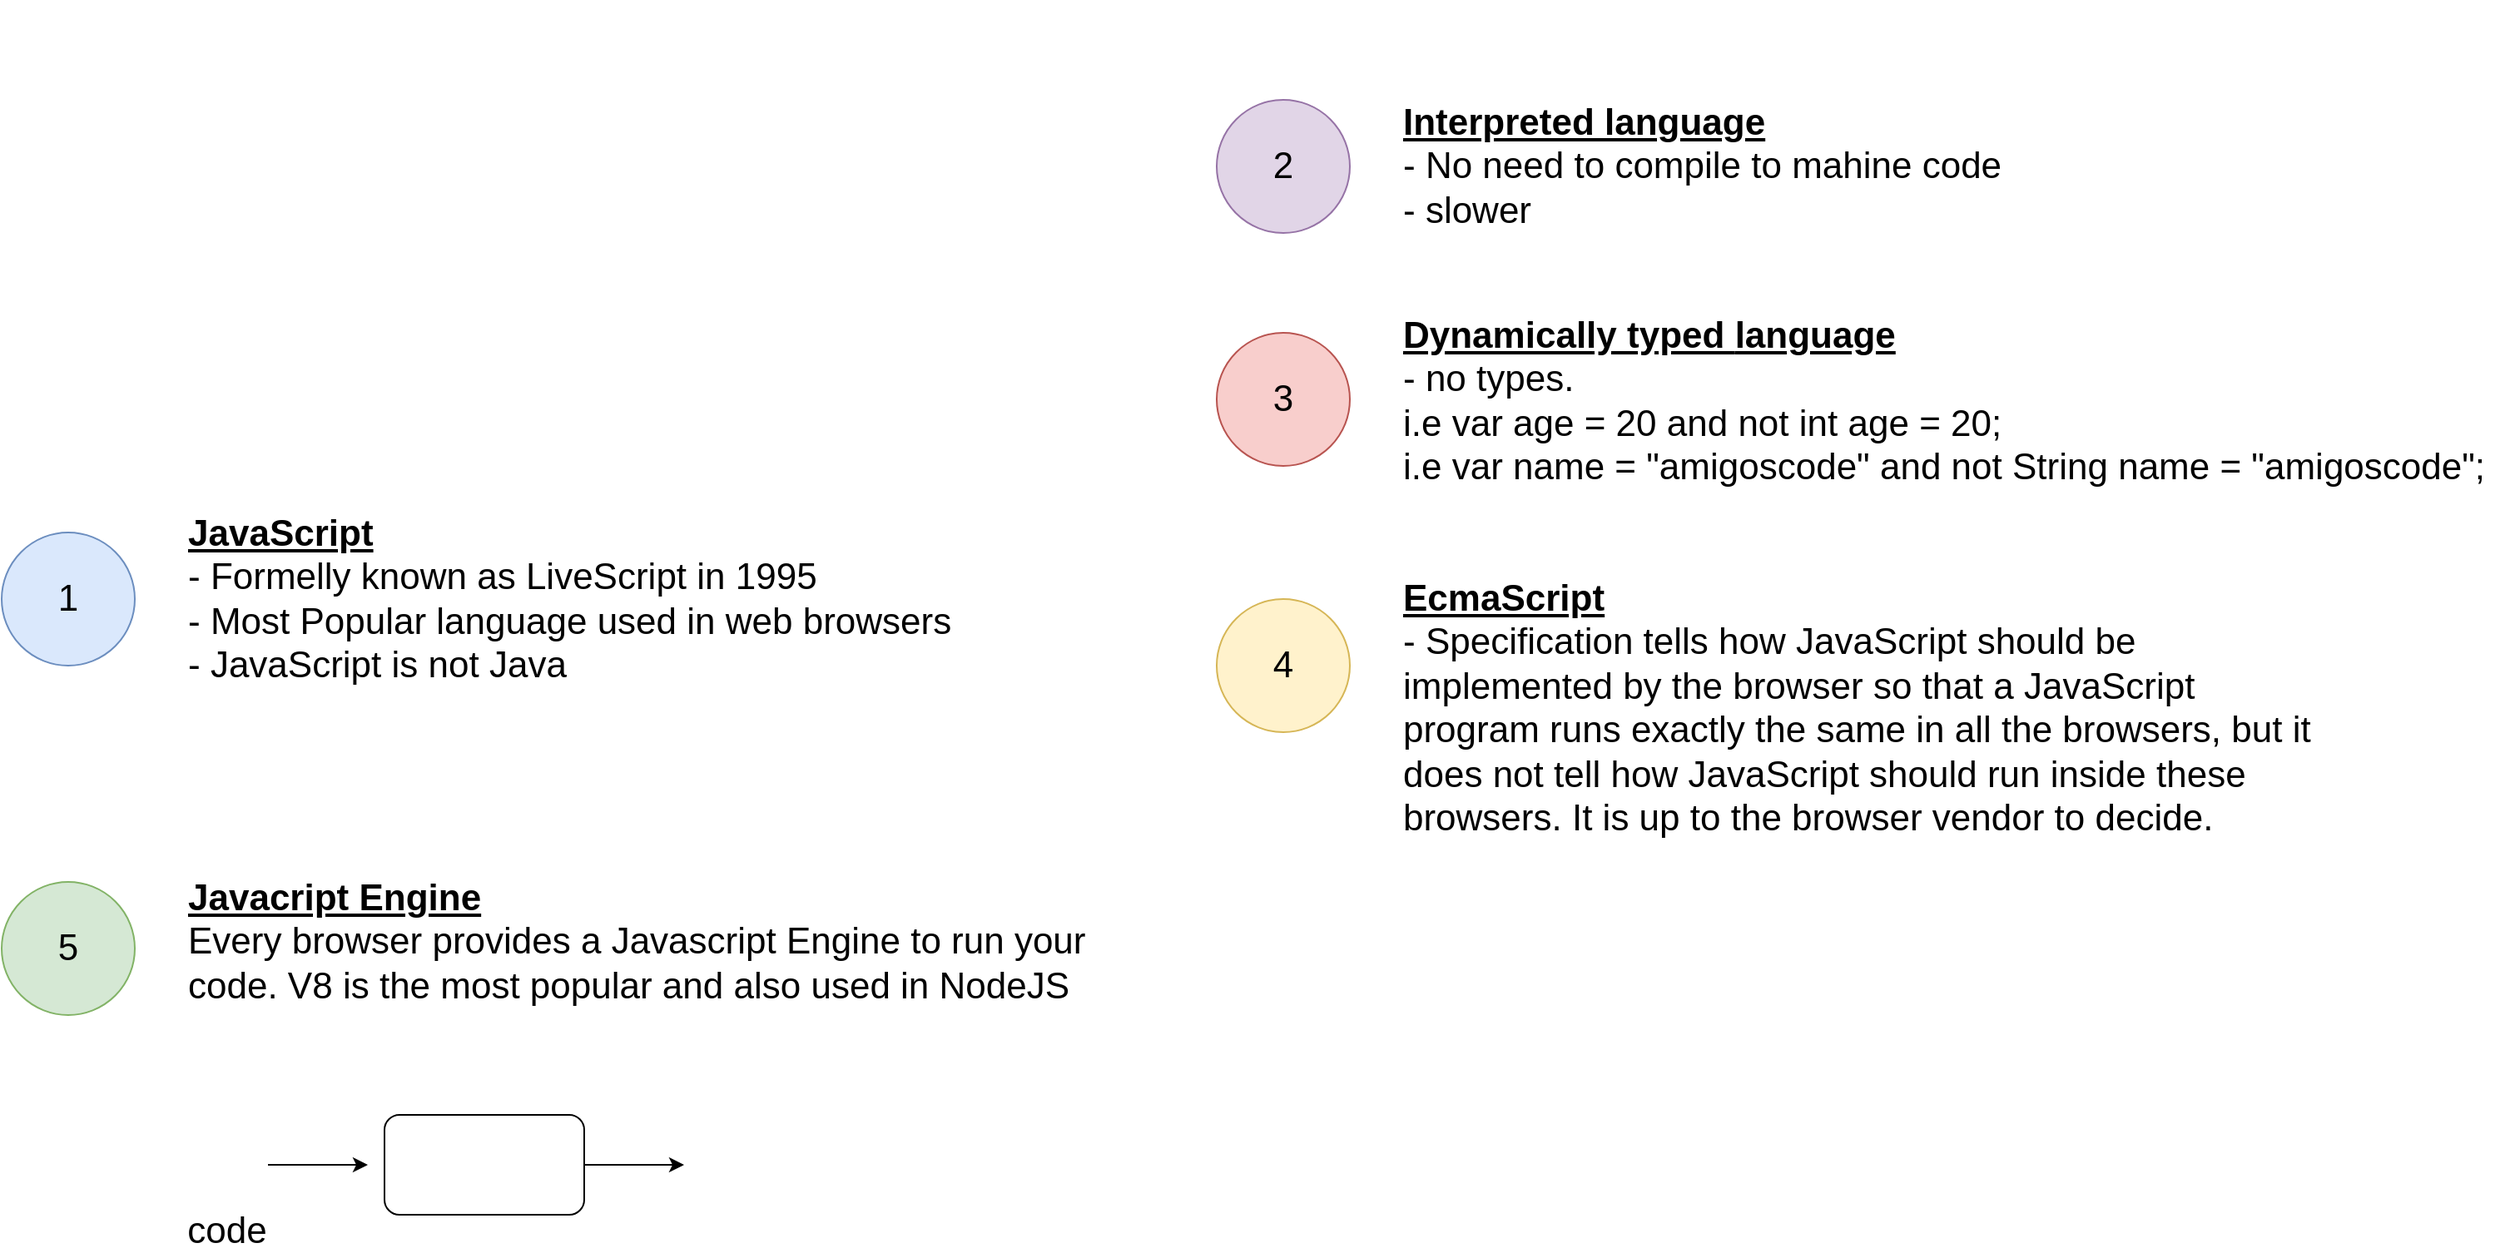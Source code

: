 <mxfile>
    <diagram id="L6bsUITgsoxZzwakuCFK" name="Page-1">
        <mxGraphModel dx="2103" dy="816" grid="0" gridSize="10" guides="1" tooltips="1" connect="1" arrows="1" fold="1" page="0" pageScale="1" pageWidth="827" pageHeight="1169" math="0" shadow="0">
            <root>
                <mxCell id="0"/>
                <mxCell id="1" parent="0"/>
                <mxCell id="2" value="" style="shape=image;verticalLabelPosition=bottom;labelBackgroundColor=#ffffff;verticalAlign=top;aspect=fixed;imageAspect=0;image=https://upload.wikimedia.org/wikipedia/commons/thumb/9/99/Unofficial_JavaScript_logo_2.svg/480px-Unofficial_JavaScript_logo_2.svg.png;" vertex="1" parent="1">
                    <mxGeometry x="40" width="240" height="240" as="geometry"/>
                </mxCell>
                <mxCell id="3" value="&lt;u&gt;&lt;b&gt;Interpreted language&lt;/b&gt;&lt;br&gt;&lt;/u&gt;&lt;font style=&quot;font-size: 22px&quot;&gt;- No need to compile to mahine code&lt;br&gt;- slower&lt;br&gt;&lt;/font&gt;" style="text;html=1;align=left;verticalAlign=middle;resizable=0;points=[];autosize=1;strokeColor=none;fontSize=22;" vertex="1" parent="1">
                    <mxGeometry x="770" y="59" width="369" height="82" as="geometry"/>
                </mxCell>
                <mxCell id="6" value="&lt;u&gt;&lt;b&gt;JavaScript&lt;/b&gt;&lt;/u&gt;&lt;br&gt;- Formelly known as LiveScript in 1995&lt;br&gt;- Most Popular language used in web browsers&lt;br&gt;- JavaScript is not Java" style="text;html=1;align=left;verticalAlign=middle;resizable=0;points=[];autosize=1;strokeColor=none;fontSize=22;" vertex="1" parent="1">
                    <mxGeometry x="40" y="305" width="470" height="110" as="geometry"/>
                </mxCell>
                <mxCell id="8" value="&lt;font style=&quot;font-size: 22px&quot;&gt;&lt;b&gt;&lt;u&gt;EcmaScript &lt;br&gt;&lt;/u&gt;&lt;/b&gt;- Specification tells how JavaScript should be implemented by the browser so that a JavaScript program runs exactly the same in all the browsers, but it does not tell how JavaScript should run inside these browsers. It is up to the browser vendor to decide.&lt;/font&gt;" style="text;whiteSpace=wrap;html=1;" vertex="1" parent="1">
                    <mxGeometry x="770" y="340" width="550" height="60" as="geometry"/>
                </mxCell>
                <mxCell id="9" value="&lt;font style=&quot;font-size: 22px&quot;&gt;&lt;span style=&quot;text-align: center&quot;&gt;&lt;u&gt;&lt;b&gt;Dynamically typed&amp;nbsp;&lt;/b&gt;&lt;/u&gt;&lt;/span&gt;&lt;u&gt;&lt;b&gt;language&lt;/b&gt;&lt;/u&gt;&lt;span style=&quot;text-align: center&quot;&gt;&lt;u&gt;&lt;b&gt;&lt;br&gt;&lt;/b&gt;&lt;/u&gt;&lt;/span&gt;- no types. &lt;br&gt;i.e var age = 20 and not int age = 20;&lt;br&gt;i.e var name = &quot;amigoscode&quot; and not String name = &quot;amigoscode&quot;;&lt;br&gt;&lt;/font&gt;" style="text;html=1;align=left;verticalAlign=middle;resizable=0;points=[];autosize=1;strokeColor=none;fontSize=22;" vertex="1" parent="1">
                    <mxGeometry x="770" y="187" width="660" height="107" as="geometry"/>
                </mxCell>
                <mxCell id="11" value="1" style="ellipse;whiteSpace=wrap;html=1;aspect=fixed;fontSize=22;align=center;fillColor=#dae8fc;strokeColor=#6c8ebf;" vertex="1" parent="1">
                    <mxGeometry x="-70" y="320" width="80" height="80" as="geometry"/>
                </mxCell>
                <mxCell id="12" value="2" style="ellipse;whiteSpace=wrap;html=1;aspect=fixed;fontSize=22;align=center;fillColor=#e1d5e7;strokeColor=#9673a6;" vertex="1" parent="1">
                    <mxGeometry x="660" y="60" width="80" height="80" as="geometry"/>
                </mxCell>
                <mxCell id="13" value="3" style="ellipse;whiteSpace=wrap;html=1;aspect=fixed;fontSize=22;align=center;fillColor=#f8cecc;strokeColor=#b85450;" vertex="1" parent="1">
                    <mxGeometry x="660" y="200" width="80" height="80" as="geometry"/>
                </mxCell>
                <mxCell id="14" value="4" style="ellipse;whiteSpace=wrap;html=1;aspect=fixed;fontSize=22;align=center;fillColor=#fff2cc;strokeColor=#d6b656;" vertex="1" parent="1">
                    <mxGeometry x="660" y="360" width="80" height="80" as="geometry"/>
                </mxCell>
                <mxCell id="19" value="&lt;font style=&quot;font-size: 22px&quot;&gt;&lt;b&gt;&lt;u&gt;Javacript Engine&lt;br&gt;&lt;/u&gt;&lt;/b&gt;Every browser provides a Javascript Engine to run your code. V8 is the most popular and also used in NodeJS&lt;/font&gt;" style="text;whiteSpace=wrap;html=1;" vertex="1" parent="1">
                    <mxGeometry x="40" y="520" width="550" height="60" as="geometry"/>
                </mxCell>
                <mxCell id="20" value="5" style="ellipse;whiteSpace=wrap;html=1;aspect=fixed;fontSize=22;align=center;fillColor=#d5e8d4;strokeColor=#82b366;" vertex="1" parent="1">
                    <mxGeometry x="-70" y="530" width="80" height="80" as="geometry"/>
                </mxCell>
                <mxCell id="26" style="edgeStyle=orthogonalEdgeStyle;rounded=0;orthogonalLoop=1;jettySize=auto;html=1;fontSize=22;" edge="1" parent="1" source="23">
                    <mxGeometry relative="1" as="geometry">
                        <mxPoint x="150" y="700" as="targetPoint"/>
                    </mxGeometry>
                </mxCell>
                <mxCell id="23" value="" style="shape=image;verticalLabelPosition=bottom;labelBackgroundColor=#ffffff;verticalAlign=top;aspect=fixed;imageAspect=0;image=https://upload.wikimedia.org/wikipedia/commons/thumb/9/99/Unofficial_JavaScript_logo_2.svg/480px-Unofficial_JavaScript_logo_2.svg.png;" vertex="1" parent="1">
                    <mxGeometry x="40" y="675" width="50" height="50" as="geometry"/>
                </mxCell>
                <mxCell id="28" style="edgeStyle=orthogonalEdgeStyle;rounded=0;orthogonalLoop=1;jettySize=auto;html=1;fontSize=22;" edge="1" parent="1" source="24">
                    <mxGeometry relative="1" as="geometry">
                        <mxPoint x="340" y="700" as="targetPoint"/>
                    </mxGeometry>
                </mxCell>
                <mxCell id="24" value="" style="rounded=1;whiteSpace=wrap;html=1;fontSize=22;align=center;" vertex="1" parent="1">
                    <mxGeometry x="160" y="670" width="120" height="60" as="geometry"/>
                </mxCell>
                <mxCell id="25" value="" style="shape=image;verticalLabelPosition=bottom;labelBackgroundColor=#ffffff;verticalAlign=top;aspect=fixed;imageAspect=0;image=https://v8.dev/_img/v8.svg;" vertex="1" parent="1">
                    <mxGeometry x="200" y="680" width="50" height="50" as="geometry"/>
                </mxCell>
                <mxCell id="27" value="" style="shape=image;verticalLabelPosition=bottom;labelBackgroundColor=#ffffff;verticalAlign=top;aspect=fixed;imageAspect=0;image=https://cdn0.iconfinder.com/data/icons/mobile-phone-componets-1/144/mobile-icon_07-512.png;" vertex="1" parent="1">
                    <mxGeometry x="350" y="675" width="50" height="50" as="geometry"/>
                </mxCell>
                <mxCell id="29" value="code" style="text;html=1;align=center;verticalAlign=middle;resizable=0;points=[];autosize=1;strokeColor=none;fontSize=22;" vertex="1" parent="1">
                    <mxGeometry x="35" y="725" width="60" height="30" as="geometry"/>
                </mxCell>
                <mxCell id="30" value="" style="shape=image;verticalLabelPosition=bottom;labelBackgroundColor=#ffffff;verticalAlign=top;aspect=fixed;imageAspect=0;image=https://upload.wikimedia.org/wikipedia/commons/thumb/a/a5/Google_Chrome_icon_%28September_2014%29.svg/2048px-Google_Chrome_icon_%28September_2014%29.svg.png;" vertex="1" parent="1">
                    <mxGeometry x="779" y="547" width="100.81" height="100.81" as="geometry"/>
                </mxCell>
                <mxCell id="31" value="" style="shape=image;verticalLabelPosition=bottom;labelBackgroundColor=#ffffff;verticalAlign=top;aspect=fixed;imageAspect=0;image=https://upload.wikimedia.org/wikipedia/commons/thumb/a/a0/Firefox_logo%2C_2019.svg/1200px-Firefox_logo%2C_2019.svg.png;" vertex="1" parent="1">
                    <mxGeometry x="911" y="537" width="105" height="109.2" as="geometry"/>
                </mxCell>
            </root>
        </mxGraphModel>
    </diagram>
</mxfile>